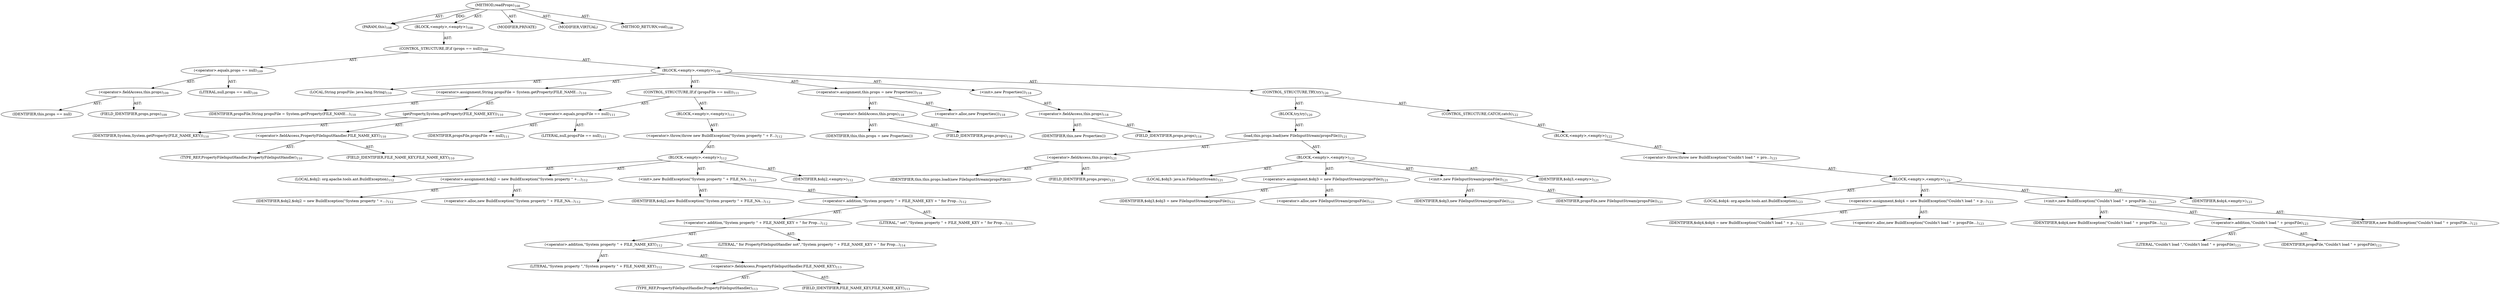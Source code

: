 digraph "readProps" {  
"111669149698" [label = <(METHOD,readProps)<SUB>108</SUB>> ]
"115964116995" [label = <(PARAM,this)<SUB>108</SUB>> ]
"25769803782" [label = <(BLOCK,&lt;empty&gt;,&lt;empty&gt;)<SUB>108</SUB>> ]
"47244640258" [label = <(CONTROL_STRUCTURE,IF,if (props == null))<SUB>109</SUB>> ]
"30064771100" [label = <(&lt;operator&gt;.equals,props == null)<SUB>109</SUB>> ]
"30064771101" [label = <(&lt;operator&gt;.fieldAccess,this.props)<SUB>109</SUB>> ]
"68719476754" [label = <(IDENTIFIER,this,props == null)> ]
"55834574850" [label = <(FIELD_IDENTIFIER,props,props)<SUB>109</SUB>> ]
"90194313223" [label = <(LITERAL,null,props == null)<SUB>109</SUB>> ]
"25769803783" [label = <(BLOCK,&lt;empty&gt;,&lt;empty&gt;)<SUB>109</SUB>> ]
"94489280515" [label = <(LOCAL,String propsFile: java.lang.String)<SUB>110</SUB>> ]
"30064771102" [label = <(&lt;operator&gt;.assignment,String propsFile = System.getProperty(FILE_NAME...)<SUB>110</SUB>> ]
"68719476755" [label = <(IDENTIFIER,propsFile,String propsFile = System.getProperty(FILE_NAME...)<SUB>110</SUB>> ]
"30064771103" [label = <(getProperty,System.getProperty(FILE_NAME_KEY))<SUB>110</SUB>> ]
"68719476756" [label = <(IDENTIFIER,System,System.getProperty(FILE_NAME_KEY))<SUB>110</SUB>> ]
"30064771104" [label = <(&lt;operator&gt;.fieldAccess,PropertyFileInputHandler.FILE_NAME_KEY)<SUB>110</SUB>> ]
"180388626432" [label = <(TYPE_REF,PropertyFileInputHandler,PropertyFileInputHandler)<SUB>110</SUB>> ]
"55834574851" [label = <(FIELD_IDENTIFIER,FILE_NAME_KEY,FILE_NAME_KEY)<SUB>110</SUB>> ]
"47244640259" [label = <(CONTROL_STRUCTURE,IF,if (propsFile == null))<SUB>111</SUB>> ]
"30064771105" [label = <(&lt;operator&gt;.equals,propsFile == null)<SUB>111</SUB>> ]
"68719476757" [label = <(IDENTIFIER,propsFile,propsFile == null)<SUB>111</SUB>> ]
"90194313224" [label = <(LITERAL,null,propsFile == null)<SUB>111</SUB>> ]
"25769803784" [label = <(BLOCK,&lt;empty&gt;,&lt;empty&gt;)<SUB>111</SUB>> ]
"30064771106" [label = <(&lt;operator&gt;.throw,throw new BuildException(&quot;System property &quot; + F...)<SUB>112</SUB>> ]
"25769803785" [label = <(BLOCK,&lt;empty&gt;,&lt;empty&gt;)<SUB>112</SUB>> ]
"94489280516" [label = <(LOCAL,$obj2: org.apache.tools.ant.BuildException)<SUB>112</SUB>> ]
"30064771107" [label = <(&lt;operator&gt;.assignment,$obj2 = new BuildException(&quot;System property &quot; +...)<SUB>112</SUB>> ]
"68719476758" [label = <(IDENTIFIER,$obj2,$obj2 = new BuildException(&quot;System property &quot; +...)<SUB>112</SUB>> ]
"30064771108" [label = <(&lt;operator&gt;.alloc,new BuildException(&quot;System property &quot; + FILE_NA...)<SUB>112</SUB>> ]
"30064771109" [label = <(&lt;init&gt;,new BuildException(&quot;System property &quot; + FILE_NA...)<SUB>112</SUB>> ]
"68719476759" [label = <(IDENTIFIER,$obj2,new BuildException(&quot;System property &quot; + FILE_NA...)<SUB>112</SUB>> ]
"30064771110" [label = <(&lt;operator&gt;.addition,&quot;System property &quot; + FILE_NAME_KEY + &quot; for Prop...)<SUB>112</SUB>> ]
"30064771111" [label = <(&lt;operator&gt;.addition,&quot;System property &quot; + FILE_NAME_KEY + &quot; for Prop...)<SUB>112</SUB>> ]
"30064771112" [label = <(&lt;operator&gt;.addition,&quot;System property &quot; + FILE_NAME_KEY)<SUB>112</SUB>> ]
"90194313225" [label = <(LITERAL,&quot;System property &quot;,&quot;System property &quot; + FILE_NAME_KEY)<SUB>112</SUB>> ]
"30064771113" [label = <(&lt;operator&gt;.fieldAccess,PropertyFileInputHandler.FILE_NAME_KEY)<SUB>113</SUB>> ]
"180388626433" [label = <(TYPE_REF,PropertyFileInputHandler,PropertyFileInputHandler)<SUB>113</SUB>> ]
"55834574852" [label = <(FIELD_IDENTIFIER,FILE_NAME_KEY,FILE_NAME_KEY)<SUB>113</SUB>> ]
"90194313226" [label = <(LITERAL,&quot; for PropertyFileInputHandler not&quot;,&quot;System property &quot; + FILE_NAME_KEY + &quot; for Prop...)<SUB>114</SUB>> ]
"90194313227" [label = <(LITERAL,&quot; set&quot;,&quot;System property &quot; + FILE_NAME_KEY + &quot; for Prop...)<SUB>115</SUB>> ]
"68719476760" [label = <(IDENTIFIER,$obj2,&lt;empty&gt;)<SUB>112</SUB>> ]
"30064771114" [label = <(&lt;operator&gt;.assignment,this.props = new Properties())<SUB>118</SUB>> ]
"30064771115" [label = <(&lt;operator&gt;.fieldAccess,this.props)<SUB>118</SUB>> ]
"68719476761" [label = <(IDENTIFIER,this,this.props = new Properties())> ]
"55834574853" [label = <(FIELD_IDENTIFIER,props,props)<SUB>118</SUB>> ]
"30064771116" [label = <(&lt;operator&gt;.alloc,new Properties())<SUB>118</SUB>> ]
"30064771117" [label = <(&lt;init&gt;,new Properties())<SUB>118</SUB>> ]
"30064771118" [label = <(&lt;operator&gt;.fieldAccess,this.props)<SUB>118</SUB>> ]
"68719476762" [label = <(IDENTIFIER,this,new Properties())> ]
"55834574854" [label = <(FIELD_IDENTIFIER,props,props)<SUB>118</SUB>> ]
"47244640260" [label = <(CONTROL_STRUCTURE,TRY,try)<SUB>120</SUB>> ]
"25769803786" [label = <(BLOCK,try,try)<SUB>120</SUB>> ]
"30064771119" [label = <(load,this.props.load(new FileInputStream(propsFile)))<SUB>121</SUB>> ]
"30064771120" [label = <(&lt;operator&gt;.fieldAccess,this.props)<SUB>121</SUB>> ]
"68719476763" [label = <(IDENTIFIER,this,this.props.load(new FileInputStream(propsFile)))> ]
"55834574855" [label = <(FIELD_IDENTIFIER,props,props)<SUB>121</SUB>> ]
"25769803787" [label = <(BLOCK,&lt;empty&gt;,&lt;empty&gt;)<SUB>121</SUB>> ]
"94489280517" [label = <(LOCAL,$obj3: java.io.FileInputStream)<SUB>121</SUB>> ]
"30064771121" [label = <(&lt;operator&gt;.assignment,$obj3 = new FileInputStream(propsFile))<SUB>121</SUB>> ]
"68719476764" [label = <(IDENTIFIER,$obj3,$obj3 = new FileInputStream(propsFile))<SUB>121</SUB>> ]
"30064771122" [label = <(&lt;operator&gt;.alloc,new FileInputStream(propsFile))<SUB>121</SUB>> ]
"30064771123" [label = <(&lt;init&gt;,new FileInputStream(propsFile))<SUB>121</SUB>> ]
"68719476765" [label = <(IDENTIFIER,$obj3,new FileInputStream(propsFile))<SUB>121</SUB>> ]
"68719476766" [label = <(IDENTIFIER,propsFile,new FileInputStream(propsFile))<SUB>121</SUB>> ]
"68719476767" [label = <(IDENTIFIER,$obj3,&lt;empty&gt;)<SUB>121</SUB>> ]
"47244640261" [label = <(CONTROL_STRUCTURE,CATCH,catch)<SUB>122</SUB>> ]
"25769803788" [label = <(BLOCK,&lt;empty&gt;,&lt;empty&gt;)<SUB>122</SUB>> ]
"30064771124" [label = <(&lt;operator&gt;.throw,throw new BuildException(&quot;Couldn't load &quot; + pro...)<SUB>123</SUB>> ]
"25769803789" [label = <(BLOCK,&lt;empty&gt;,&lt;empty&gt;)<SUB>123</SUB>> ]
"94489280518" [label = <(LOCAL,$obj4: org.apache.tools.ant.BuildException)<SUB>123</SUB>> ]
"30064771125" [label = <(&lt;operator&gt;.assignment,$obj4 = new BuildException(&quot;Couldn't load &quot; + p...)<SUB>123</SUB>> ]
"68719476768" [label = <(IDENTIFIER,$obj4,$obj4 = new BuildException(&quot;Couldn't load &quot; + p...)<SUB>123</SUB>> ]
"30064771126" [label = <(&lt;operator&gt;.alloc,new BuildException(&quot;Couldn't load &quot; + propsFile...)<SUB>123</SUB>> ]
"30064771127" [label = <(&lt;init&gt;,new BuildException(&quot;Couldn't load &quot; + propsFile...)<SUB>123</SUB>> ]
"68719476769" [label = <(IDENTIFIER,$obj4,new BuildException(&quot;Couldn't load &quot; + propsFile...)<SUB>123</SUB>> ]
"30064771128" [label = <(&lt;operator&gt;.addition,&quot;Couldn't load &quot; + propsFile)<SUB>123</SUB>> ]
"90194313228" [label = <(LITERAL,&quot;Couldn't load &quot;,&quot;Couldn't load &quot; + propsFile)<SUB>123</SUB>> ]
"68719476770" [label = <(IDENTIFIER,propsFile,&quot;Couldn't load &quot; + propsFile)<SUB>123</SUB>> ]
"68719476771" [label = <(IDENTIFIER,e,new BuildException(&quot;Couldn't load &quot; + propsFile...)<SUB>123</SUB>> ]
"68719476772" [label = <(IDENTIFIER,$obj4,&lt;empty&gt;)<SUB>123</SUB>> ]
"133143986183" [label = <(MODIFIER,PRIVATE)> ]
"133143986184" [label = <(MODIFIER,VIRTUAL)> ]
"128849018882" [label = <(METHOD_RETURN,void)<SUB>108</SUB>> ]
  "111669149698" -> "115964116995"  [ label = "AST: "] 
  "111669149698" -> "25769803782"  [ label = "AST: "] 
  "111669149698" -> "133143986183"  [ label = "AST: "] 
  "111669149698" -> "133143986184"  [ label = "AST: "] 
  "111669149698" -> "128849018882"  [ label = "AST: "] 
  "25769803782" -> "47244640258"  [ label = "AST: "] 
  "47244640258" -> "30064771100"  [ label = "AST: "] 
  "47244640258" -> "25769803783"  [ label = "AST: "] 
  "30064771100" -> "30064771101"  [ label = "AST: "] 
  "30064771100" -> "90194313223"  [ label = "AST: "] 
  "30064771101" -> "68719476754"  [ label = "AST: "] 
  "30064771101" -> "55834574850"  [ label = "AST: "] 
  "25769803783" -> "94489280515"  [ label = "AST: "] 
  "25769803783" -> "30064771102"  [ label = "AST: "] 
  "25769803783" -> "47244640259"  [ label = "AST: "] 
  "25769803783" -> "30064771114"  [ label = "AST: "] 
  "25769803783" -> "30064771117"  [ label = "AST: "] 
  "25769803783" -> "47244640260"  [ label = "AST: "] 
  "30064771102" -> "68719476755"  [ label = "AST: "] 
  "30064771102" -> "30064771103"  [ label = "AST: "] 
  "30064771103" -> "68719476756"  [ label = "AST: "] 
  "30064771103" -> "30064771104"  [ label = "AST: "] 
  "30064771104" -> "180388626432"  [ label = "AST: "] 
  "30064771104" -> "55834574851"  [ label = "AST: "] 
  "47244640259" -> "30064771105"  [ label = "AST: "] 
  "47244640259" -> "25769803784"  [ label = "AST: "] 
  "30064771105" -> "68719476757"  [ label = "AST: "] 
  "30064771105" -> "90194313224"  [ label = "AST: "] 
  "25769803784" -> "30064771106"  [ label = "AST: "] 
  "30064771106" -> "25769803785"  [ label = "AST: "] 
  "25769803785" -> "94489280516"  [ label = "AST: "] 
  "25769803785" -> "30064771107"  [ label = "AST: "] 
  "25769803785" -> "30064771109"  [ label = "AST: "] 
  "25769803785" -> "68719476760"  [ label = "AST: "] 
  "30064771107" -> "68719476758"  [ label = "AST: "] 
  "30064771107" -> "30064771108"  [ label = "AST: "] 
  "30064771109" -> "68719476759"  [ label = "AST: "] 
  "30064771109" -> "30064771110"  [ label = "AST: "] 
  "30064771110" -> "30064771111"  [ label = "AST: "] 
  "30064771110" -> "90194313227"  [ label = "AST: "] 
  "30064771111" -> "30064771112"  [ label = "AST: "] 
  "30064771111" -> "90194313226"  [ label = "AST: "] 
  "30064771112" -> "90194313225"  [ label = "AST: "] 
  "30064771112" -> "30064771113"  [ label = "AST: "] 
  "30064771113" -> "180388626433"  [ label = "AST: "] 
  "30064771113" -> "55834574852"  [ label = "AST: "] 
  "30064771114" -> "30064771115"  [ label = "AST: "] 
  "30064771114" -> "30064771116"  [ label = "AST: "] 
  "30064771115" -> "68719476761"  [ label = "AST: "] 
  "30064771115" -> "55834574853"  [ label = "AST: "] 
  "30064771117" -> "30064771118"  [ label = "AST: "] 
  "30064771118" -> "68719476762"  [ label = "AST: "] 
  "30064771118" -> "55834574854"  [ label = "AST: "] 
  "47244640260" -> "25769803786"  [ label = "AST: "] 
  "47244640260" -> "47244640261"  [ label = "AST: "] 
  "25769803786" -> "30064771119"  [ label = "AST: "] 
  "30064771119" -> "30064771120"  [ label = "AST: "] 
  "30064771119" -> "25769803787"  [ label = "AST: "] 
  "30064771120" -> "68719476763"  [ label = "AST: "] 
  "30064771120" -> "55834574855"  [ label = "AST: "] 
  "25769803787" -> "94489280517"  [ label = "AST: "] 
  "25769803787" -> "30064771121"  [ label = "AST: "] 
  "25769803787" -> "30064771123"  [ label = "AST: "] 
  "25769803787" -> "68719476767"  [ label = "AST: "] 
  "30064771121" -> "68719476764"  [ label = "AST: "] 
  "30064771121" -> "30064771122"  [ label = "AST: "] 
  "30064771123" -> "68719476765"  [ label = "AST: "] 
  "30064771123" -> "68719476766"  [ label = "AST: "] 
  "47244640261" -> "25769803788"  [ label = "AST: "] 
  "25769803788" -> "30064771124"  [ label = "AST: "] 
  "30064771124" -> "25769803789"  [ label = "AST: "] 
  "25769803789" -> "94489280518"  [ label = "AST: "] 
  "25769803789" -> "30064771125"  [ label = "AST: "] 
  "25769803789" -> "30064771127"  [ label = "AST: "] 
  "25769803789" -> "68719476772"  [ label = "AST: "] 
  "30064771125" -> "68719476768"  [ label = "AST: "] 
  "30064771125" -> "30064771126"  [ label = "AST: "] 
  "30064771127" -> "68719476769"  [ label = "AST: "] 
  "30064771127" -> "30064771128"  [ label = "AST: "] 
  "30064771127" -> "68719476771"  [ label = "AST: "] 
  "30064771128" -> "90194313228"  [ label = "AST: "] 
  "30064771128" -> "68719476770"  [ label = "AST: "] 
  "111669149698" -> "115964116995"  [ label = "DDG: "] 
}
